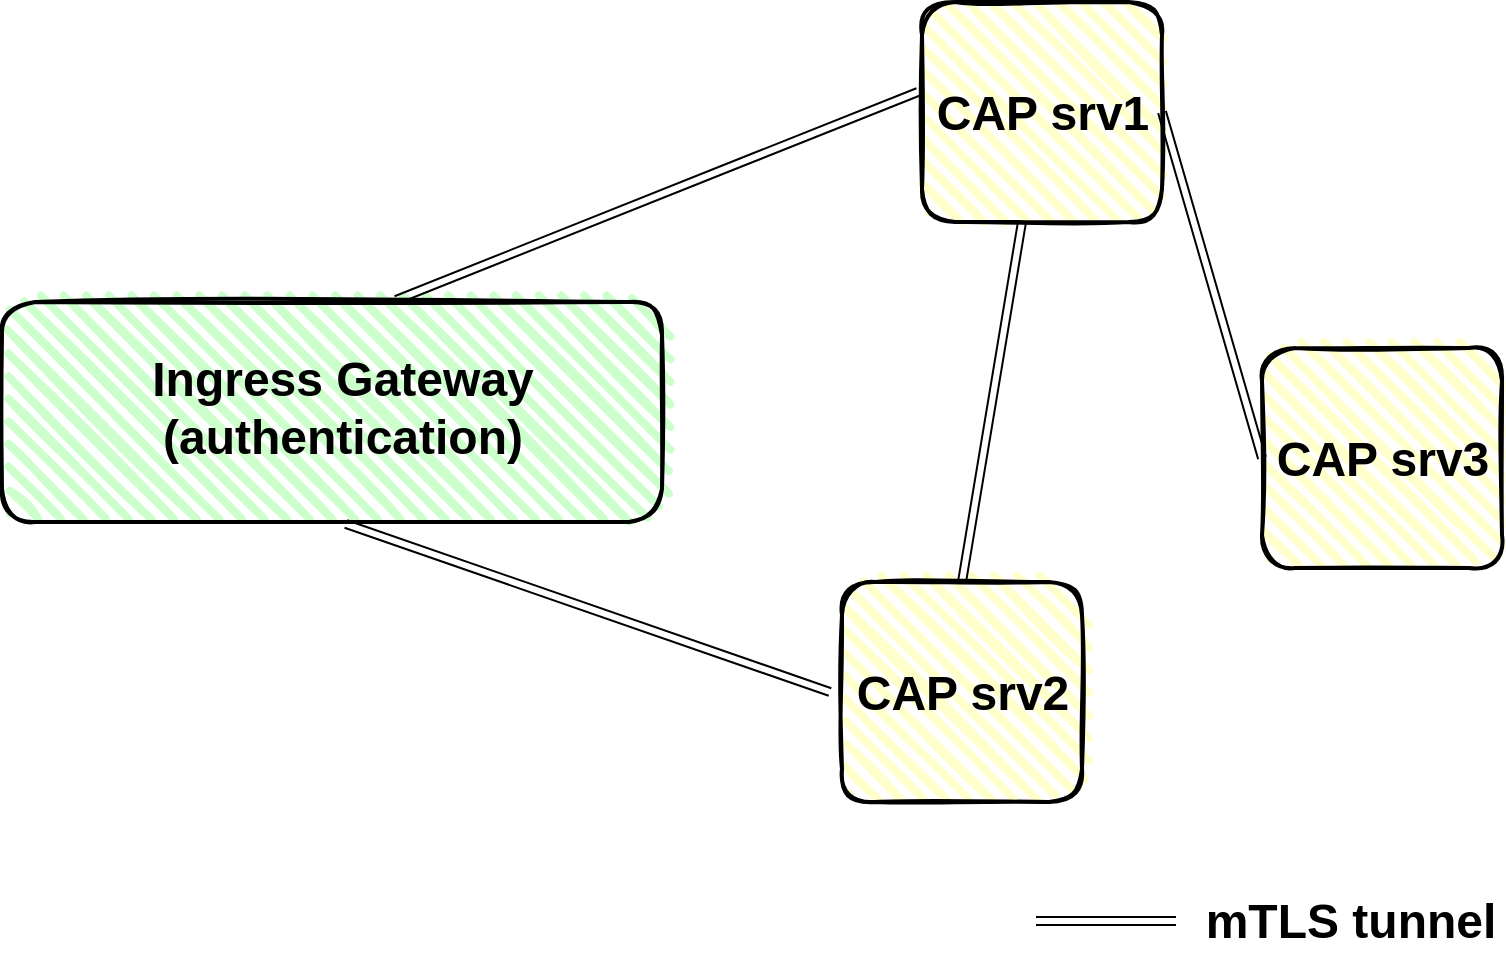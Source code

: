 <mxfile>
    <diagram id="bWJmklCITsMQlTfSg2aD" name="Page-1">
        <mxGraphModel dx="1739" dy="1016" grid="1" gridSize="10" guides="1" tooltips="1" connect="1" arrows="1" fold="1" page="1" pageScale="1" pageWidth="850" pageHeight="1100" math="0" shadow="0">
            <root>
                <mxCell id="0"/>
                <mxCell id="1" parent="0"/>
                <mxCell id="13" value="" style="rounded=1;whiteSpace=wrap;html=1;strokeWidth=2;fillWeight=4;hachureGap=8;hachureAngle=45;fillColor=#CCFFCC;sketch=1;" vertex="1" parent="1">
                    <mxGeometry x="70" y="490" width="330" height="110" as="geometry"/>
                </mxCell>
                <mxCell id="5" value="Ingress Gateway&lt;br&gt;(authentication)" style="text;strokeColor=none;fillColor=none;html=1;fontSize=24;fontStyle=1;verticalAlign=middle;align=center;" vertex="1" parent="1">
                    <mxGeometry x="190" y="523" width="100" height="40" as="geometry"/>
                </mxCell>
                <mxCell id="6" value="" style="rounded=1;whiteSpace=wrap;html=1;strokeWidth=2;fillWeight=4;hachureGap=8;hachureAngle=45;fillColor=#FFFFCC;sketch=1;" vertex="1" parent="1">
                    <mxGeometry x="530" y="340" width="120" height="110" as="geometry"/>
                </mxCell>
                <mxCell id="8" value="CAP srv1&lt;div&gt;&lt;br/&gt;&lt;/div&gt;" style="text;strokeColor=none;fillColor=none;html=1;fontSize=24;fontStyle=1;verticalAlign=middle;align=center;" vertex="1" parent="1">
                    <mxGeometry x="540" y="390" width="100" height="40" as="geometry"/>
                </mxCell>
                <mxCell id="9" value="" style="rounded=1;whiteSpace=wrap;html=1;strokeWidth=2;fillWeight=4;hachureGap=8;hachureAngle=45;fillColor=#FFFFCC;sketch=1;" vertex="1" parent="1">
                    <mxGeometry x="490" y="630" width="120" height="110" as="geometry"/>
                </mxCell>
                <mxCell id="10" value="CAP srv2&lt;div&gt;&lt;br&gt;&lt;/div&gt;" style="text;strokeColor=none;fillColor=none;html=1;fontSize=24;fontStyle=1;verticalAlign=middle;align=center;" vertex="1" parent="1">
                    <mxGeometry x="500" y="680" width="100" height="40" as="geometry"/>
                </mxCell>
                <mxCell id="11" value="" style="rounded=1;whiteSpace=wrap;html=1;strokeWidth=2;fillWeight=4;hachureGap=8;hachureAngle=45;fillColor=#FFFFCC;sketch=1;" vertex="1" parent="1">
                    <mxGeometry x="700" y="513" width="120" height="110" as="geometry"/>
                </mxCell>
                <mxCell id="12" value="CAP srv3&lt;div&gt;&lt;br&gt;&lt;/div&gt;" style="text;strokeColor=none;fillColor=none;html=1;fontSize=24;fontStyle=1;verticalAlign=middle;align=center;" vertex="1" parent="1">
                    <mxGeometry x="710" y="563" width="100" height="40" as="geometry"/>
                </mxCell>
                <mxCell id="19" value="" style="endArrow=none;html=1;entryX=-0.017;entryY=0.409;entryDx=0;entryDy=0;entryPerimeter=0;shape=link;exitX=0.597;exitY=-0.009;exitDx=0;exitDy=0;exitPerimeter=0;" edge="1" parent="1" source="13" target="6">
                    <mxGeometry width="50" height="50" relative="1" as="geometry">
                        <mxPoint x="260" y="490" as="sourcePoint"/>
                        <mxPoint x="310" y="440" as="targetPoint"/>
                        <Array as="points">
                            <mxPoint x="440" y="420"/>
                        </Array>
                    </mxGeometry>
                </mxCell>
                <mxCell id="22" value="" style="endArrow=none;html=1;entryX=0.521;entryY=1.009;entryDx=0;entryDy=0;entryPerimeter=0;exitX=-0.05;exitY=0.5;exitDx=0;exitDy=0;exitPerimeter=0;shape=link;" edge="1" parent="1" source="9" target="13">
                    <mxGeometry width="50" height="50" relative="1" as="geometry">
                        <mxPoint x="200" y="660" as="sourcePoint"/>
                        <mxPoint x="250" y="610" as="targetPoint"/>
                    </mxGeometry>
                </mxCell>
                <mxCell id="23" value="" style="endArrow=none;html=1;entryX=1;entryY=0.5;entryDx=0;entryDy=0;shape=link;exitX=0;exitY=0.5;exitDx=0;exitDy=0;" edge="1" parent="1" source="11" target="6">
                    <mxGeometry width="50" height="50" relative="1" as="geometry">
                        <mxPoint x="695" y="568" as="sourcePoint"/>
                        <mxPoint x="450" y="490" as="targetPoint"/>
                    </mxGeometry>
                </mxCell>
                <mxCell id="24" value="" style="endArrow=none;html=1;exitX=0.5;exitY=0;exitDx=0;exitDy=0;shape=link;" edge="1" parent="1" source="9">
                    <mxGeometry width="50" height="50" relative="1" as="geometry">
                        <mxPoint x="530" y="500" as="sourcePoint"/>
                        <mxPoint x="580" y="450" as="targetPoint"/>
                    </mxGeometry>
                </mxCell>
                <mxCell id="25" value="mTLS tunnel" style="text;strokeColor=none;fillColor=none;html=1;fontSize=24;fontStyle=1;verticalAlign=middle;align=center;" vertex="1" parent="1">
                    <mxGeometry x="694" y="780" width="100" height="40" as="geometry"/>
                </mxCell>
                <mxCell id="28" value="" style="endArrow=none;html=1;shape=link;" edge="1" parent="1">
                    <mxGeometry width="50" height="50" relative="1" as="geometry">
                        <mxPoint x="587" y="799.5" as="sourcePoint"/>
                        <mxPoint x="657" y="799.5" as="targetPoint"/>
                    </mxGeometry>
                </mxCell>
            </root>
        </mxGraphModel>
    </diagram>
</mxfile>